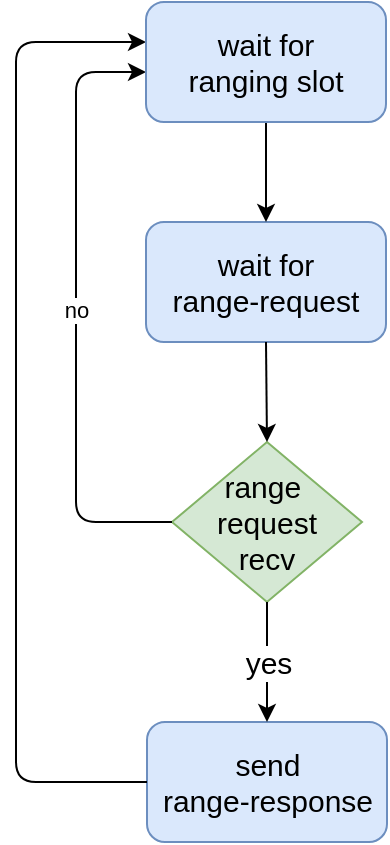 <mxfile version="13.9.9" type="device"><diagram id="ijw2VbRCMv3uMjZi5x5U" name="Page-1"><mxGraphModel dx="934" dy="569" grid="1" gridSize="10" guides="1" tooltips="1" connect="1" arrows="1" fold="1" page="1" pageScale="1" pageWidth="850" pageHeight="1100" math="0" shadow="0"><root><mxCell id="0"/><mxCell id="1" parent="0"/><mxCell id="FCf0vep9t-OR4bVWQYMM-2" value="&lt;font style=&quot;font-size: 15px&quot;&gt;wait for&lt;br&gt;range-request&lt;/font&gt;" style="rounded=1;whiteSpace=wrap;html=1;fillColor=#dae8fc;strokeColor=#6c8ebf;" parent="1" vertex="1"><mxGeometry x="365" y="270" width="120" height="60" as="geometry"/></mxCell><mxCell id="FCf0vep9t-OR4bVWQYMM-3" value="&lt;font style=&quot;font-size: 15px&quot;&gt;range&amp;nbsp;&lt;br&gt;request&lt;br&gt;recv&lt;/font&gt;" style="rhombus;whiteSpace=wrap;html=1;fillColor=#d5e8d4;strokeColor=#82b366;" parent="1" vertex="1"><mxGeometry x="378" y="380" width="95" height="80" as="geometry"/></mxCell><mxCell id="FCf0vep9t-OR4bVWQYMM-4" value="&lt;font style=&quot;font-size: 15px&quot;&gt;send&lt;br&gt;range-response&lt;/font&gt;" style="rounded=1;whiteSpace=wrap;html=1;fillColor=#dae8fc;strokeColor=#6c8ebf;" parent="1" vertex="1"><mxGeometry x="365.5" y="520" width="120" height="60" as="geometry"/></mxCell><mxCell id="FCf0vep9t-OR4bVWQYMM-5" value="" style="endArrow=classic;html=1;exitX=0.5;exitY=1;exitDx=0;exitDy=0;entryX=0.5;entryY=0;entryDx=0;entryDy=0;" parent="1" target="FCf0vep9t-OR4bVWQYMM-2" edge="1"><mxGeometry width="50" height="50" relative="1" as="geometry"><mxPoint x="425" y="210" as="sourcePoint"/><mxPoint x="380" y="410" as="targetPoint"/></mxGeometry></mxCell><mxCell id="FCf0vep9t-OR4bVWQYMM-6" value="" style="endArrow=classic;html=1;exitX=0.5;exitY=1;exitDx=0;exitDy=0;entryX=0.5;entryY=0;entryDx=0;entryDy=0;" parent="1" source="FCf0vep9t-OR4bVWQYMM-2" target="FCf0vep9t-OR4bVWQYMM-3" edge="1"><mxGeometry width="50" height="50" relative="1" as="geometry"><mxPoint x="330" y="460" as="sourcePoint"/><mxPoint x="380" y="410" as="targetPoint"/></mxGeometry></mxCell><mxCell id="FCf0vep9t-OR4bVWQYMM-7" value="&lt;font style=&quot;font-size: 15px&quot;&gt;yes&lt;/font&gt;" style="endArrow=classic;html=1;exitX=0.5;exitY=1;exitDx=0;exitDy=0;entryX=0.5;entryY=0;entryDx=0;entryDy=0;" parent="1" source="FCf0vep9t-OR4bVWQYMM-3" target="FCf0vep9t-OR4bVWQYMM-4" edge="1"><mxGeometry width="50" height="50" relative="1" as="geometry"><mxPoint x="330" y="460" as="sourcePoint"/><mxPoint x="380" y="410" as="targetPoint"/></mxGeometry></mxCell><mxCell id="FCf0vep9t-OR4bVWQYMM-8" value="" style="endArrow=classic;html=1;exitX=0;exitY=0.5;exitDx=0;exitDy=0;entryX=0;entryY=0.5;entryDx=0;entryDy=0;" parent="1" source="FCf0vep9t-OR4bVWQYMM-4" edge="1"><mxGeometry width="50" height="50" relative="1" as="geometry"><mxPoint x="330" y="460" as="sourcePoint"/><mxPoint x="365" y="180" as="targetPoint"/><Array as="points"><mxPoint x="300" y="550"/><mxPoint x="300" y="180"/></Array></mxGeometry></mxCell><mxCell id="FCf0vep9t-OR4bVWQYMM-9" value="no" style="endArrow=classic;html=1;entryX=0;entryY=0.75;entryDx=0;entryDy=0;exitX=0;exitY=0.5;exitDx=0;exitDy=0;" parent="1" source="FCf0vep9t-OR4bVWQYMM-3" edge="1"><mxGeometry width="50" height="50" relative="1" as="geometry"><mxPoint x="330" y="460" as="sourcePoint"/><mxPoint x="365" y="195" as="targetPoint"/><Array as="points"><mxPoint x="330" y="420"/><mxPoint x="330" y="195"/></Array></mxGeometry></mxCell><mxCell id="FclCXyqhIxQnvxo319vf-1" value="&lt;font style=&quot;font-size: 15px&quot;&gt;wait for &lt;br&gt;ranging slot&lt;/font&gt;" style="rounded=1;whiteSpace=wrap;html=1;fillColor=#dae8fc;strokeColor=#6c8ebf;" parent="1" vertex="1"><mxGeometry x="365" y="160" width="120" height="60" as="geometry"/></mxCell></root></mxGraphModel></diagram></mxfile>